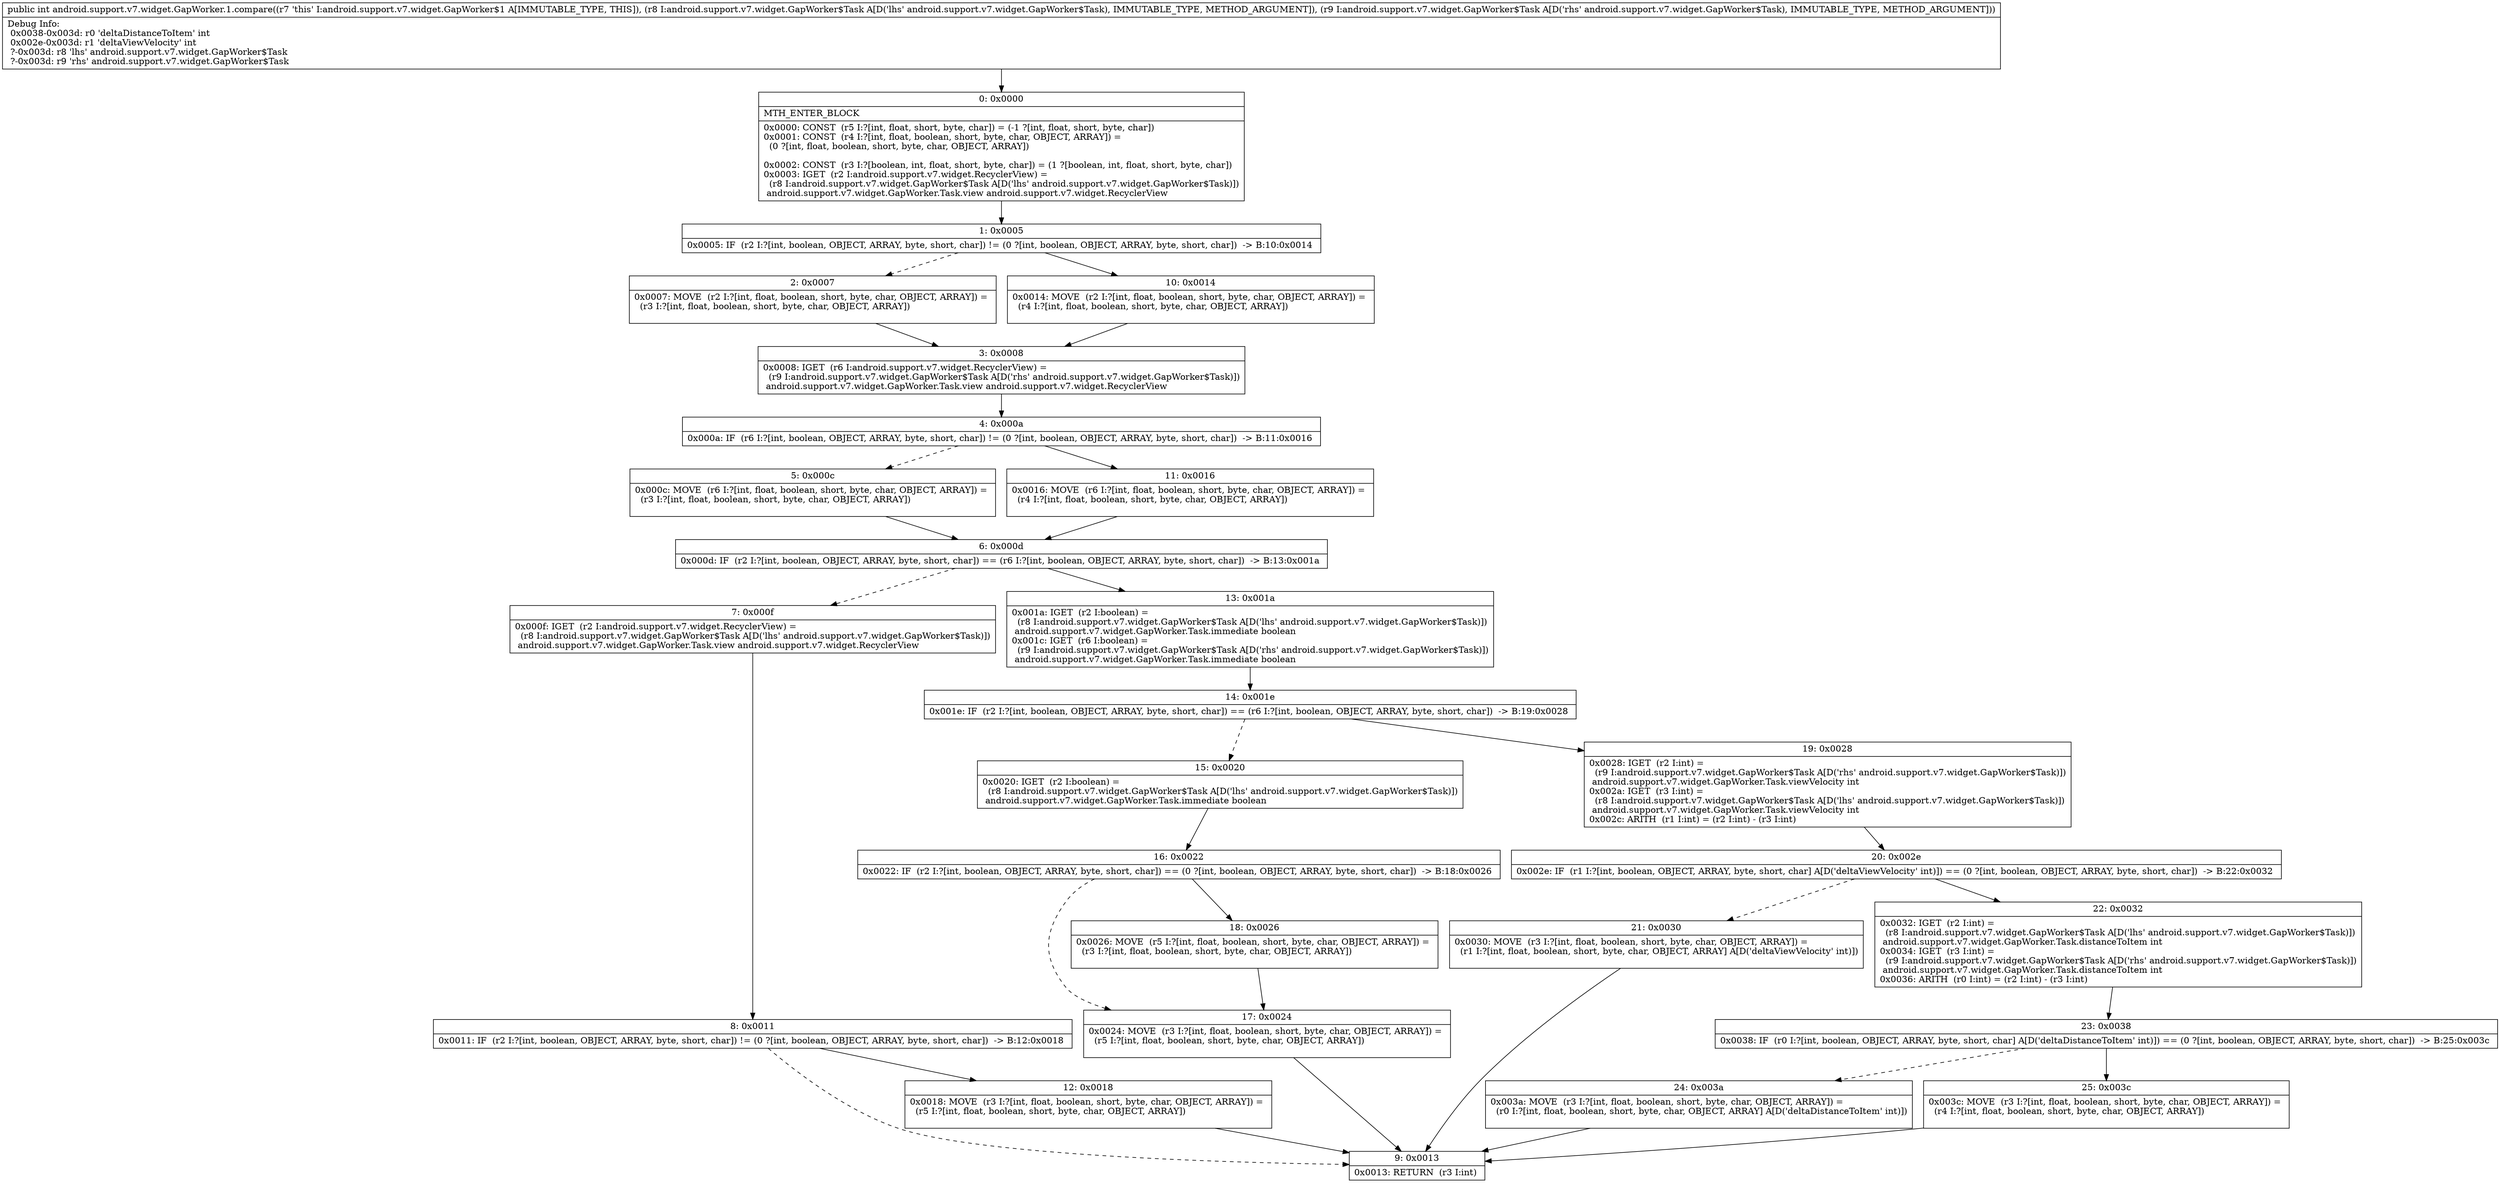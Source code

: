 digraph "CFG forandroid.support.v7.widget.GapWorker.1.compare(Landroid\/support\/v7\/widget\/GapWorker$Task;Landroid\/support\/v7\/widget\/GapWorker$Task;)I" {
Node_0 [shape=record,label="{0\:\ 0x0000|MTH_ENTER_BLOCK\l|0x0000: CONST  (r5 I:?[int, float, short, byte, char]) = (\-1 ?[int, float, short, byte, char]) \l0x0001: CONST  (r4 I:?[int, float, boolean, short, byte, char, OBJECT, ARRAY]) = \l  (0 ?[int, float, boolean, short, byte, char, OBJECT, ARRAY])\l \l0x0002: CONST  (r3 I:?[boolean, int, float, short, byte, char]) = (1 ?[boolean, int, float, short, byte, char]) \l0x0003: IGET  (r2 I:android.support.v7.widget.RecyclerView) = \l  (r8 I:android.support.v7.widget.GapWorker$Task A[D('lhs' android.support.v7.widget.GapWorker$Task)])\l android.support.v7.widget.GapWorker.Task.view android.support.v7.widget.RecyclerView \l}"];
Node_1 [shape=record,label="{1\:\ 0x0005|0x0005: IF  (r2 I:?[int, boolean, OBJECT, ARRAY, byte, short, char]) != (0 ?[int, boolean, OBJECT, ARRAY, byte, short, char])  \-\> B:10:0x0014 \l}"];
Node_2 [shape=record,label="{2\:\ 0x0007|0x0007: MOVE  (r2 I:?[int, float, boolean, short, byte, char, OBJECT, ARRAY]) = \l  (r3 I:?[int, float, boolean, short, byte, char, OBJECT, ARRAY])\l \l}"];
Node_3 [shape=record,label="{3\:\ 0x0008|0x0008: IGET  (r6 I:android.support.v7.widget.RecyclerView) = \l  (r9 I:android.support.v7.widget.GapWorker$Task A[D('rhs' android.support.v7.widget.GapWorker$Task)])\l android.support.v7.widget.GapWorker.Task.view android.support.v7.widget.RecyclerView \l}"];
Node_4 [shape=record,label="{4\:\ 0x000a|0x000a: IF  (r6 I:?[int, boolean, OBJECT, ARRAY, byte, short, char]) != (0 ?[int, boolean, OBJECT, ARRAY, byte, short, char])  \-\> B:11:0x0016 \l}"];
Node_5 [shape=record,label="{5\:\ 0x000c|0x000c: MOVE  (r6 I:?[int, float, boolean, short, byte, char, OBJECT, ARRAY]) = \l  (r3 I:?[int, float, boolean, short, byte, char, OBJECT, ARRAY])\l \l}"];
Node_6 [shape=record,label="{6\:\ 0x000d|0x000d: IF  (r2 I:?[int, boolean, OBJECT, ARRAY, byte, short, char]) == (r6 I:?[int, boolean, OBJECT, ARRAY, byte, short, char])  \-\> B:13:0x001a \l}"];
Node_7 [shape=record,label="{7\:\ 0x000f|0x000f: IGET  (r2 I:android.support.v7.widget.RecyclerView) = \l  (r8 I:android.support.v7.widget.GapWorker$Task A[D('lhs' android.support.v7.widget.GapWorker$Task)])\l android.support.v7.widget.GapWorker.Task.view android.support.v7.widget.RecyclerView \l}"];
Node_8 [shape=record,label="{8\:\ 0x0011|0x0011: IF  (r2 I:?[int, boolean, OBJECT, ARRAY, byte, short, char]) != (0 ?[int, boolean, OBJECT, ARRAY, byte, short, char])  \-\> B:12:0x0018 \l}"];
Node_9 [shape=record,label="{9\:\ 0x0013|0x0013: RETURN  (r3 I:int) \l}"];
Node_10 [shape=record,label="{10\:\ 0x0014|0x0014: MOVE  (r2 I:?[int, float, boolean, short, byte, char, OBJECT, ARRAY]) = \l  (r4 I:?[int, float, boolean, short, byte, char, OBJECT, ARRAY])\l \l}"];
Node_11 [shape=record,label="{11\:\ 0x0016|0x0016: MOVE  (r6 I:?[int, float, boolean, short, byte, char, OBJECT, ARRAY]) = \l  (r4 I:?[int, float, boolean, short, byte, char, OBJECT, ARRAY])\l \l}"];
Node_12 [shape=record,label="{12\:\ 0x0018|0x0018: MOVE  (r3 I:?[int, float, boolean, short, byte, char, OBJECT, ARRAY]) = \l  (r5 I:?[int, float, boolean, short, byte, char, OBJECT, ARRAY])\l \l}"];
Node_13 [shape=record,label="{13\:\ 0x001a|0x001a: IGET  (r2 I:boolean) = \l  (r8 I:android.support.v7.widget.GapWorker$Task A[D('lhs' android.support.v7.widget.GapWorker$Task)])\l android.support.v7.widget.GapWorker.Task.immediate boolean \l0x001c: IGET  (r6 I:boolean) = \l  (r9 I:android.support.v7.widget.GapWorker$Task A[D('rhs' android.support.v7.widget.GapWorker$Task)])\l android.support.v7.widget.GapWorker.Task.immediate boolean \l}"];
Node_14 [shape=record,label="{14\:\ 0x001e|0x001e: IF  (r2 I:?[int, boolean, OBJECT, ARRAY, byte, short, char]) == (r6 I:?[int, boolean, OBJECT, ARRAY, byte, short, char])  \-\> B:19:0x0028 \l}"];
Node_15 [shape=record,label="{15\:\ 0x0020|0x0020: IGET  (r2 I:boolean) = \l  (r8 I:android.support.v7.widget.GapWorker$Task A[D('lhs' android.support.v7.widget.GapWorker$Task)])\l android.support.v7.widget.GapWorker.Task.immediate boolean \l}"];
Node_16 [shape=record,label="{16\:\ 0x0022|0x0022: IF  (r2 I:?[int, boolean, OBJECT, ARRAY, byte, short, char]) == (0 ?[int, boolean, OBJECT, ARRAY, byte, short, char])  \-\> B:18:0x0026 \l}"];
Node_17 [shape=record,label="{17\:\ 0x0024|0x0024: MOVE  (r3 I:?[int, float, boolean, short, byte, char, OBJECT, ARRAY]) = \l  (r5 I:?[int, float, boolean, short, byte, char, OBJECT, ARRAY])\l \l}"];
Node_18 [shape=record,label="{18\:\ 0x0026|0x0026: MOVE  (r5 I:?[int, float, boolean, short, byte, char, OBJECT, ARRAY]) = \l  (r3 I:?[int, float, boolean, short, byte, char, OBJECT, ARRAY])\l \l}"];
Node_19 [shape=record,label="{19\:\ 0x0028|0x0028: IGET  (r2 I:int) = \l  (r9 I:android.support.v7.widget.GapWorker$Task A[D('rhs' android.support.v7.widget.GapWorker$Task)])\l android.support.v7.widget.GapWorker.Task.viewVelocity int \l0x002a: IGET  (r3 I:int) = \l  (r8 I:android.support.v7.widget.GapWorker$Task A[D('lhs' android.support.v7.widget.GapWorker$Task)])\l android.support.v7.widget.GapWorker.Task.viewVelocity int \l0x002c: ARITH  (r1 I:int) = (r2 I:int) \- (r3 I:int) \l}"];
Node_20 [shape=record,label="{20\:\ 0x002e|0x002e: IF  (r1 I:?[int, boolean, OBJECT, ARRAY, byte, short, char] A[D('deltaViewVelocity' int)]) == (0 ?[int, boolean, OBJECT, ARRAY, byte, short, char])  \-\> B:22:0x0032 \l}"];
Node_21 [shape=record,label="{21\:\ 0x0030|0x0030: MOVE  (r3 I:?[int, float, boolean, short, byte, char, OBJECT, ARRAY]) = \l  (r1 I:?[int, float, boolean, short, byte, char, OBJECT, ARRAY] A[D('deltaViewVelocity' int)])\l \l}"];
Node_22 [shape=record,label="{22\:\ 0x0032|0x0032: IGET  (r2 I:int) = \l  (r8 I:android.support.v7.widget.GapWorker$Task A[D('lhs' android.support.v7.widget.GapWorker$Task)])\l android.support.v7.widget.GapWorker.Task.distanceToItem int \l0x0034: IGET  (r3 I:int) = \l  (r9 I:android.support.v7.widget.GapWorker$Task A[D('rhs' android.support.v7.widget.GapWorker$Task)])\l android.support.v7.widget.GapWorker.Task.distanceToItem int \l0x0036: ARITH  (r0 I:int) = (r2 I:int) \- (r3 I:int) \l}"];
Node_23 [shape=record,label="{23\:\ 0x0038|0x0038: IF  (r0 I:?[int, boolean, OBJECT, ARRAY, byte, short, char] A[D('deltaDistanceToItem' int)]) == (0 ?[int, boolean, OBJECT, ARRAY, byte, short, char])  \-\> B:25:0x003c \l}"];
Node_24 [shape=record,label="{24\:\ 0x003a|0x003a: MOVE  (r3 I:?[int, float, boolean, short, byte, char, OBJECT, ARRAY]) = \l  (r0 I:?[int, float, boolean, short, byte, char, OBJECT, ARRAY] A[D('deltaDistanceToItem' int)])\l \l}"];
Node_25 [shape=record,label="{25\:\ 0x003c|0x003c: MOVE  (r3 I:?[int, float, boolean, short, byte, char, OBJECT, ARRAY]) = \l  (r4 I:?[int, float, boolean, short, byte, char, OBJECT, ARRAY])\l \l}"];
MethodNode[shape=record,label="{public int android.support.v7.widget.GapWorker.1.compare((r7 'this' I:android.support.v7.widget.GapWorker$1 A[IMMUTABLE_TYPE, THIS]), (r8 I:android.support.v7.widget.GapWorker$Task A[D('lhs' android.support.v7.widget.GapWorker$Task), IMMUTABLE_TYPE, METHOD_ARGUMENT]), (r9 I:android.support.v7.widget.GapWorker$Task A[D('rhs' android.support.v7.widget.GapWorker$Task), IMMUTABLE_TYPE, METHOD_ARGUMENT]))  | Debug Info:\l  0x0038\-0x003d: r0 'deltaDistanceToItem' int\l  0x002e\-0x003d: r1 'deltaViewVelocity' int\l  ?\-0x003d: r8 'lhs' android.support.v7.widget.GapWorker$Task\l  ?\-0x003d: r9 'rhs' android.support.v7.widget.GapWorker$Task\l}"];
MethodNode -> Node_0;
Node_0 -> Node_1;
Node_1 -> Node_2[style=dashed];
Node_1 -> Node_10;
Node_2 -> Node_3;
Node_3 -> Node_4;
Node_4 -> Node_5[style=dashed];
Node_4 -> Node_11;
Node_5 -> Node_6;
Node_6 -> Node_7[style=dashed];
Node_6 -> Node_13;
Node_7 -> Node_8;
Node_8 -> Node_9[style=dashed];
Node_8 -> Node_12;
Node_10 -> Node_3;
Node_11 -> Node_6;
Node_12 -> Node_9;
Node_13 -> Node_14;
Node_14 -> Node_15[style=dashed];
Node_14 -> Node_19;
Node_15 -> Node_16;
Node_16 -> Node_17[style=dashed];
Node_16 -> Node_18;
Node_17 -> Node_9;
Node_18 -> Node_17;
Node_19 -> Node_20;
Node_20 -> Node_21[style=dashed];
Node_20 -> Node_22;
Node_21 -> Node_9;
Node_22 -> Node_23;
Node_23 -> Node_24[style=dashed];
Node_23 -> Node_25;
Node_24 -> Node_9;
Node_25 -> Node_9;
}


